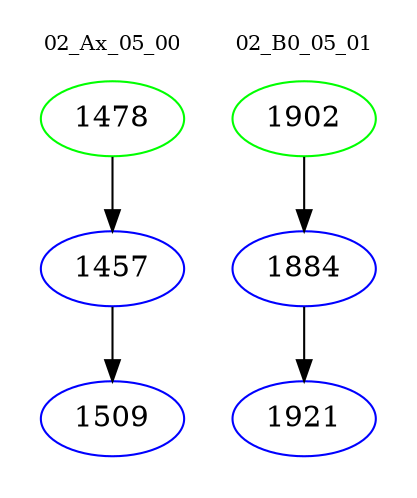 digraph{
subgraph cluster_0 {
color = white
label = "02_Ax_05_00";
fontsize=10;
T0_1478 [label="1478", color="green"]
T0_1478 -> T0_1457 [color="black"]
T0_1457 [label="1457", color="blue"]
T0_1457 -> T0_1509 [color="black"]
T0_1509 [label="1509", color="blue"]
}
subgraph cluster_1 {
color = white
label = "02_B0_05_01";
fontsize=10;
T1_1902 [label="1902", color="green"]
T1_1902 -> T1_1884 [color="black"]
T1_1884 [label="1884", color="blue"]
T1_1884 -> T1_1921 [color="black"]
T1_1921 [label="1921", color="blue"]
}
}

